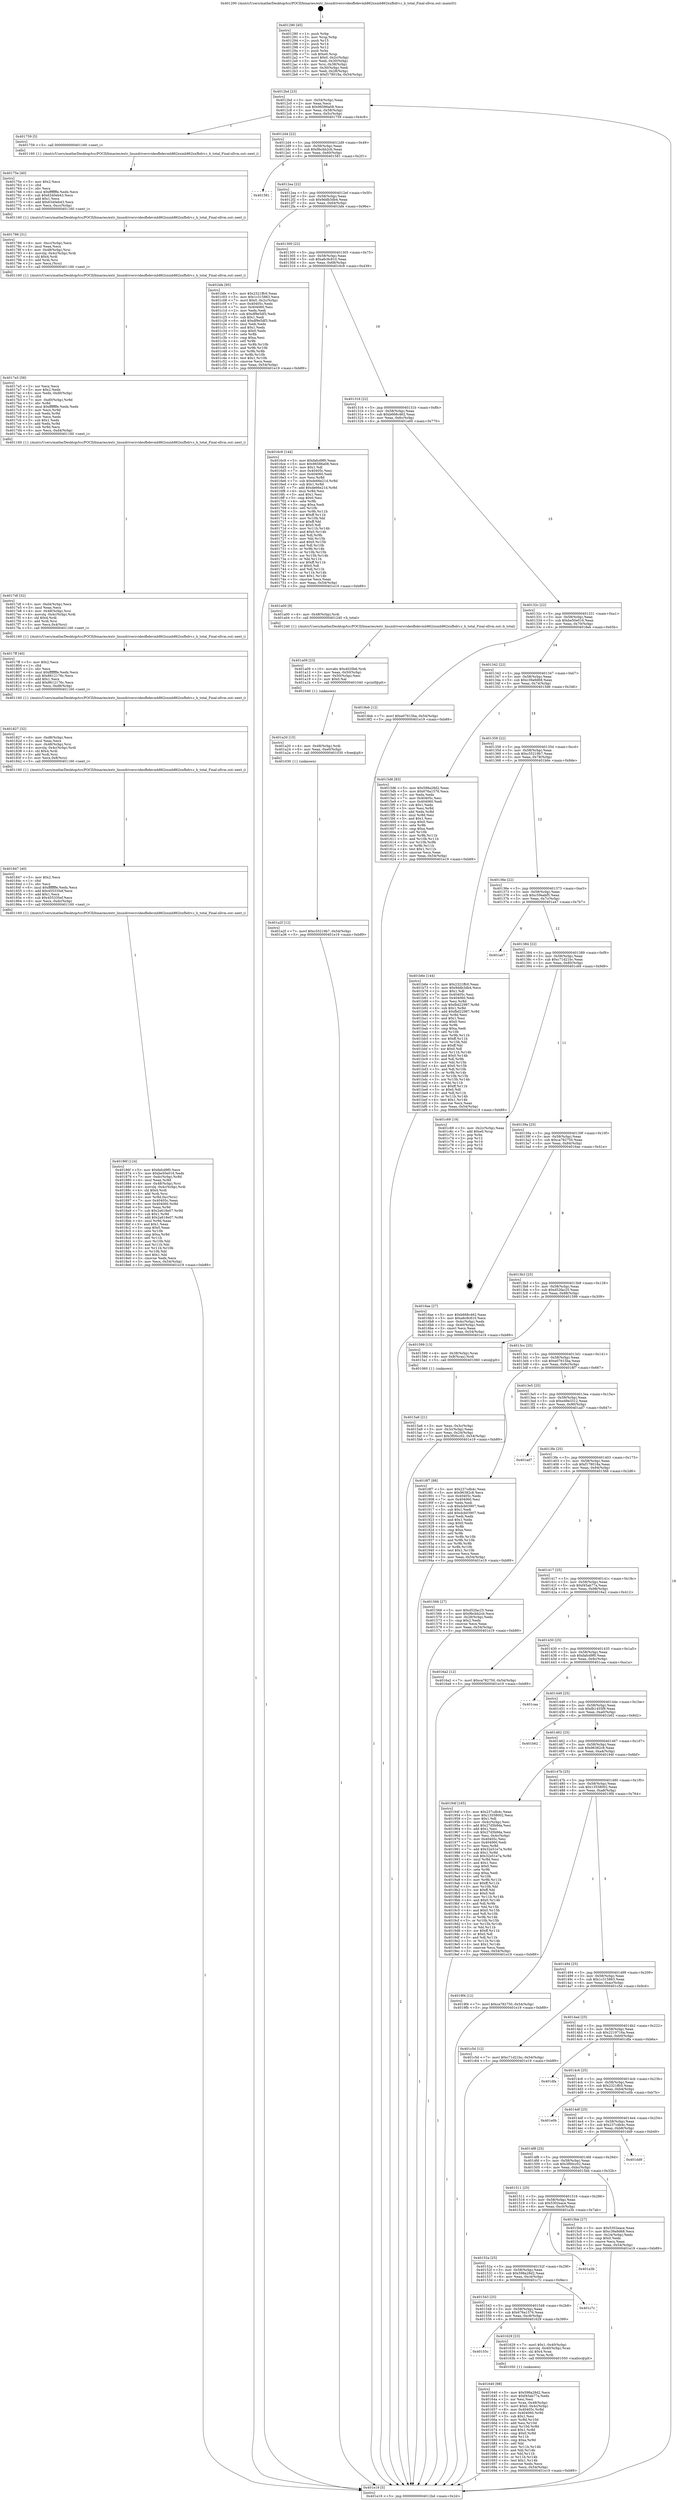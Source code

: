 digraph "0x401290" {
  label = "0x401290 (/mnt/c/Users/mathe/Desktop/tcc/POCII/binaries/extr_linuxdriversvideofbdevmb862xxmb862xxfbdrv.c_h_total_Final-ollvm.out::main(0))"
  labelloc = "t"
  node[shape=record]

  Entry [label="",width=0.3,height=0.3,shape=circle,fillcolor=black,style=filled]
  "0x4012bd" [label="{
     0x4012bd [23]\l
     | [instrs]\l
     &nbsp;&nbsp;0x4012bd \<+3\>: mov -0x54(%rbp),%eax\l
     &nbsp;&nbsp;0x4012c0 \<+2\>: mov %eax,%ecx\l
     &nbsp;&nbsp;0x4012c2 \<+6\>: sub $0x96586a08,%ecx\l
     &nbsp;&nbsp;0x4012c8 \<+3\>: mov %eax,-0x58(%rbp)\l
     &nbsp;&nbsp;0x4012cb \<+3\>: mov %ecx,-0x5c(%rbp)\l
     &nbsp;&nbsp;0x4012ce \<+6\>: je 0000000000401759 \<main+0x4c9\>\l
  }"]
  "0x401759" [label="{
     0x401759 [5]\l
     | [instrs]\l
     &nbsp;&nbsp;0x401759 \<+5\>: call 0000000000401160 \<next_i\>\l
     | [calls]\l
     &nbsp;&nbsp;0x401160 \{1\} (/mnt/c/Users/mathe/Desktop/tcc/POCII/binaries/extr_linuxdriversvideofbdevmb862xxmb862xxfbdrv.c_h_total_Final-ollvm.out::next_i)\l
  }"]
  "0x4012d4" [label="{
     0x4012d4 [22]\l
     | [instrs]\l
     &nbsp;&nbsp;0x4012d4 \<+5\>: jmp 00000000004012d9 \<main+0x49\>\l
     &nbsp;&nbsp;0x4012d9 \<+3\>: mov -0x58(%rbp),%eax\l
     &nbsp;&nbsp;0x4012dc \<+5\>: sub $0x9bcbb2cb,%eax\l
     &nbsp;&nbsp;0x4012e1 \<+3\>: mov %eax,-0x60(%rbp)\l
     &nbsp;&nbsp;0x4012e4 \<+6\>: je 0000000000401581 \<main+0x2f1\>\l
  }"]
  Exit [label="",width=0.3,height=0.3,shape=circle,fillcolor=black,style=filled,peripheries=2]
  "0x401581" [label="{
     0x401581\l
  }", style=dashed]
  "0x4012ea" [label="{
     0x4012ea [22]\l
     | [instrs]\l
     &nbsp;&nbsp;0x4012ea \<+5\>: jmp 00000000004012ef \<main+0x5f\>\l
     &nbsp;&nbsp;0x4012ef \<+3\>: mov -0x58(%rbp),%eax\l
     &nbsp;&nbsp;0x4012f2 \<+5\>: sub $0x9ddb3db4,%eax\l
     &nbsp;&nbsp;0x4012f7 \<+3\>: mov %eax,-0x64(%rbp)\l
     &nbsp;&nbsp;0x4012fa \<+6\>: je 0000000000401bfe \<main+0x96e\>\l
  }"]
  "0x401a2f" [label="{
     0x401a2f [12]\l
     | [instrs]\l
     &nbsp;&nbsp;0x401a2f \<+7\>: movl $0xc55219b7,-0x54(%rbp)\l
     &nbsp;&nbsp;0x401a36 \<+5\>: jmp 0000000000401e19 \<main+0xb89\>\l
  }"]
  "0x401bfe" [label="{
     0x401bfe [95]\l
     | [instrs]\l
     &nbsp;&nbsp;0x401bfe \<+5\>: mov $0x2321ffc0,%eax\l
     &nbsp;&nbsp;0x401c03 \<+5\>: mov $0x1c315863,%ecx\l
     &nbsp;&nbsp;0x401c08 \<+7\>: movl $0x0,-0x2c(%rbp)\l
     &nbsp;&nbsp;0x401c0f \<+7\>: mov 0x40405c,%edx\l
     &nbsp;&nbsp;0x401c16 \<+7\>: mov 0x404060,%esi\l
     &nbsp;&nbsp;0x401c1d \<+2\>: mov %edx,%edi\l
     &nbsp;&nbsp;0x401c1f \<+6\>: sub $0xdf9e5df3,%edi\l
     &nbsp;&nbsp;0x401c25 \<+3\>: sub $0x1,%edi\l
     &nbsp;&nbsp;0x401c28 \<+6\>: add $0xdf9e5df3,%edi\l
     &nbsp;&nbsp;0x401c2e \<+3\>: imul %edi,%edx\l
     &nbsp;&nbsp;0x401c31 \<+3\>: and $0x1,%edx\l
     &nbsp;&nbsp;0x401c34 \<+3\>: cmp $0x0,%edx\l
     &nbsp;&nbsp;0x401c37 \<+4\>: sete %r8b\l
     &nbsp;&nbsp;0x401c3b \<+3\>: cmp $0xa,%esi\l
     &nbsp;&nbsp;0x401c3e \<+4\>: setl %r9b\l
     &nbsp;&nbsp;0x401c42 \<+3\>: mov %r8b,%r10b\l
     &nbsp;&nbsp;0x401c45 \<+3\>: and %r9b,%r10b\l
     &nbsp;&nbsp;0x401c48 \<+3\>: xor %r9b,%r8b\l
     &nbsp;&nbsp;0x401c4b \<+3\>: or %r8b,%r10b\l
     &nbsp;&nbsp;0x401c4e \<+4\>: test $0x1,%r10b\l
     &nbsp;&nbsp;0x401c52 \<+3\>: cmovne %ecx,%eax\l
     &nbsp;&nbsp;0x401c55 \<+3\>: mov %eax,-0x54(%rbp)\l
     &nbsp;&nbsp;0x401c58 \<+5\>: jmp 0000000000401e19 \<main+0xb89\>\l
  }"]
  "0x401300" [label="{
     0x401300 [22]\l
     | [instrs]\l
     &nbsp;&nbsp;0x401300 \<+5\>: jmp 0000000000401305 \<main+0x75\>\l
     &nbsp;&nbsp;0x401305 \<+3\>: mov -0x58(%rbp),%eax\l
     &nbsp;&nbsp;0x401308 \<+5\>: sub $0xa6c9c810,%eax\l
     &nbsp;&nbsp;0x40130d \<+3\>: mov %eax,-0x68(%rbp)\l
     &nbsp;&nbsp;0x401310 \<+6\>: je 00000000004016c9 \<main+0x439\>\l
  }"]
  "0x401a20" [label="{
     0x401a20 [15]\l
     | [instrs]\l
     &nbsp;&nbsp;0x401a20 \<+4\>: mov -0x48(%rbp),%rdi\l
     &nbsp;&nbsp;0x401a24 \<+6\>: mov %eax,-0xe0(%rbp)\l
     &nbsp;&nbsp;0x401a2a \<+5\>: call 0000000000401030 \<free@plt\>\l
     | [calls]\l
     &nbsp;&nbsp;0x401030 \{1\} (unknown)\l
  }"]
  "0x4016c9" [label="{
     0x4016c9 [144]\l
     | [instrs]\l
     &nbsp;&nbsp;0x4016c9 \<+5\>: mov $0xfafcd9f0,%eax\l
     &nbsp;&nbsp;0x4016ce \<+5\>: mov $0x96586a08,%ecx\l
     &nbsp;&nbsp;0x4016d3 \<+2\>: mov $0x1,%dl\l
     &nbsp;&nbsp;0x4016d5 \<+7\>: mov 0x40405c,%esi\l
     &nbsp;&nbsp;0x4016dc \<+7\>: mov 0x404060,%edi\l
     &nbsp;&nbsp;0x4016e3 \<+3\>: mov %esi,%r8d\l
     &nbsp;&nbsp;0x4016e6 \<+7\>: sub $0xde66e21d,%r8d\l
     &nbsp;&nbsp;0x4016ed \<+4\>: sub $0x1,%r8d\l
     &nbsp;&nbsp;0x4016f1 \<+7\>: add $0xde66e21d,%r8d\l
     &nbsp;&nbsp;0x4016f8 \<+4\>: imul %r8d,%esi\l
     &nbsp;&nbsp;0x4016fc \<+3\>: and $0x1,%esi\l
     &nbsp;&nbsp;0x4016ff \<+3\>: cmp $0x0,%esi\l
     &nbsp;&nbsp;0x401702 \<+4\>: sete %r9b\l
     &nbsp;&nbsp;0x401706 \<+3\>: cmp $0xa,%edi\l
     &nbsp;&nbsp;0x401709 \<+4\>: setl %r10b\l
     &nbsp;&nbsp;0x40170d \<+3\>: mov %r9b,%r11b\l
     &nbsp;&nbsp;0x401710 \<+4\>: xor $0xff,%r11b\l
     &nbsp;&nbsp;0x401714 \<+3\>: mov %r10b,%bl\l
     &nbsp;&nbsp;0x401717 \<+3\>: xor $0xff,%bl\l
     &nbsp;&nbsp;0x40171a \<+3\>: xor $0x0,%dl\l
     &nbsp;&nbsp;0x40171d \<+3\>: mov %r11b,%r14b\l
     &nbsp;&nbsp;0x401720 \<+4\>: and $0x0,%r14b\l
     &nbsp;&nbsp;0x401724 \<+3\>: and %dl,%r9b\l
     &nbsp;&nbsp;0x401727 \<+3\>: mov %bl,%r15b\l
     &nbsp;&nbsp;0x40172a \<+4\>: and $0x0,%r15b\l
     &nbsp;&nbsp;0x40172e \<+3\>: and %dl,%r10b\l
     &nbsp;&nbsp;0x401731 \<+3\>: or %r9b,%r14b\l
     &nbsp;&nbsp;0x401734 \<+3\>: or %r10b,%r15b\l
     &nbsp;&nbsp;0x401737 \<+3\>: xor %r15b,%r14b\l
     &nbsp;&nbsp;0x40173a \<+3\>: or %bl,%r11b\l
     &nbsp;&nbsp;0x40173d \<+4\>: xor $0xff,%r11b\l
     &nbsp;&nbsp;0x401741 \<+3\>: or $0x0,%dl\l
     &nbsp;&nbsp;0x401744 \<+3\>: and %dl,%r11b\l
     &nbsp;&nbsp;0x401747 \<+3\>: or %r11b,%r14b\l
     &nbsp;&nbsp;0x40174a \<+4\>: test $0x1,%r14b\l
     &nbsp;&nbsp;0x40174e \<+3\>: cmovne %ecx,%eax\l
     &nbsp;&nbsp;0x401751 \<+3\>: mov %eax,-0x54(%rbp)\l
     &nbsp;&nbsp;0x401754 \<+5\>: jmp 0000000000401e19 \<main+0xb89\>\l
  }"]
  "0x401316" [label="{
     0x401316 [22]\l
     | [instrs]\l
     &nbsp;&nbsp;0x401316 \<+5\>: jmp 000000000040131b \<main+0x8b\>\l
     &nbsp;&nbsp;0x40131b \<+3\>: mov -0x58(%rbp),%eax\l
     &nbsp;&nbsp;0x40131e \<+5\>: sub $0xb668c462,%eax\l
     &nbsp;&nbsp;0x401323 \<+3\>: mov %eax,-0x6c(%rbp)\l
     &nbsp;&nbsp;0x401326 \<+6\>: je 0000000000401a00 \<main+0x770\>\l
  }"]
  "0x401a09" [label="{
     0x401a09 [23]\l
     | [instrs]\l
     &nbsp;&nbsp;0x401a09 \<+10\>: movabs $0x4020b6,%rdi\l
     &nbsp;&nbsp;0x401a13 \<+3\>: mov %eax,-0x50(%rbp)\l
     &nbsp;&nbsp;0x401a16 \<+3\>: mov -0x50(%rbp),%esi\l
     &nbsp;&nbsp;0x401a19 \<+2\>: mov $0x0,%al\l
     &nbsp;&nbsp;0x401a1b \<+5\>: call 0000000000401040 \<printf@plt\>\l
     | [calls]\l
     &nbsp;&nbsp;0x401040 \{1\} (unknown)\l
  }"]
  "0x401a00" [label="{
     0x401a00 [9]\l
     | [instrs]\l
     &nbsp;&nbsp;0x401a00 \<+4\>: mov -0x48(%rbp),%rdi\l
     &nbsp;&nbsp;0x401a04 \<+5\>: call 0000000000401240 \<h_total\>\l
     | [calls]\l
     &nbsp;&nbsp;0x401240 \{1\} (/mnt/c/Users/mathe/Desktop/tcc/POCII/binaries/extr_linuxdriversvideofbdevmb862xxmb862xxfbdrv.c_h_total_Final-ollvm.out::h_total)\l
  }"]
  "0x40132c" [label="{
     0x40132c [22]\l
     | [instrs]\l
     &nbsp;&nbsp;0x40132c \<+5\>: jmp 0000000000401331 \<main+0xa1\>\l
     &nbsp;&nbsp;0x401331 \<+3\>: mov -0x58(%rbp),%eax\l
     &nbsp;&nbsp;0x401334 \<+5\>: sub $0xbe50e016,%eax\l
     &nbsp;&nbsp;0x401339 \<+3\>: mov %eax,-0x70(%rbp)\l
     &nbsp;&nbsp;0x40133c \<+6\>: je 00000000004018eb \<main+0x65b\>\l
  }"]
  "0x40186f" [label="{
     0x40186f [124]\l
     | [instrs]\l
     &nbsp;&nbsp;0x40186f \<+5\>: mov $0xfafcd9f0,%ecx\l
     &nbsp;&nbsp;0x401874 \<+5\>: mov $0xbe50e016,%edx\l
     &nbsp;&nbsp;0x401879 \<+7\>: mov -0xdc(%rbp),%r8d\l
     &nbsp;&nbsp;0x401880 \<+4\>: imul %eax,%r8d\l
     &nbsp;&nbsp;0x401884 \<+4\>: mov -0x48(%rbp),%rsi\l
     &nbsp;&nbsp;0x401888 \<+4\>: movslq -0x4c(%rbp),%rdi\l
     &nbsp;&nbsp;0x40188c \<+4\>: shl $0x4,%rdi\l
     &nbsp;&nbsp;0x401890 \<+3\>: add %rdi,%rsi\l
     &nbsp;&nbsp;0x401893 \<+4\>: mov %r8d,0xc(%rsi)\l
     &nbsp;&nbsp;0x401897 \<+7\>: mov 0x40405c,%eax\l
     &nbsp;&nbsp;0x40189e \<+8\>: mov 0x404060,%r8d\l
     &nbsp;&nbsp;0x4018a6 \<+3\>: mov %eax,%r9d\l
     &nbsp;&nbsp;0x4018a9 \<+7\>: sub $0x2a618e07,%r9d\l
     &nbsp;&nbsp;0x4018b0 \<+4\>: sub $0x1,%r9d\l
     &nbsp;&nbsp;0x4018b4 \<+7\>: add $0x2a618e07,%r9d\l
     &nbsp;&nbsp;0x4018bb \<+4\>: imul %r9d,%eax\l
     &nbsp;&nbsp;0x4018bf \<+3\>: and $0x1,%eax\l
     &nbsp;&nbsp;0x4018c2 \<+3\>: cmp $0x0,%eax\l
     &nbsp;&nbsp;0x4018c5 \<+4\>: sete %r10b\l
     &nbsp;&nbsp;0x4018c9 \<+4\>: cmp $0xa,%r8d\l
     &nbsp;&nbsp;0x4018cd \<+4\>: setl %r11b\l
     &nbsp;&nbsp;0x4018d1 \<+3\>: mov %r10b,%bl\l
     &nbsp;&nbsp;0x4018d4 \<+3\>: and %r11b,%bl\l
     &nbsp;&nbsp;0x4018d7 \<+3\>: xor %r11b,%r10b\l
     &nbsp;&nbsp;0x4018da \<+3\>: or %r10b,%bl\l
     &nbsp;&nbsp;0x4018dd \<+3\>: test $0x1,%bl\l
     &nbsp;&nbsp;0x4018e0 \<+3\>: cmovne %edx,%ecx\l
     &nbsp;&nbsp;0x4018e3 \<+3\>: mov %ecx,-0x54(%rbp)\l
     &nbsp;&nbsp;0x4018e6 \<+5\>: jmp 0000000000401e19 \<main+0xb89\>\l
  }"]
  "0x4018eb" [label="{
     0x4018eb [12]\l
     | [instrs]\l
     &nbsp;&nbsp;0x4018eb \<+7\>: movl $0xe07615ba,-0x54(%rbp)\l
     &nbsp;&nbsp;0x4018f2 \<+5\>: jmp 0000000000401e19 \<main+0xb89\>\l
  }"]
  "0x401342" [label="{
     0x401342 [22]\l
     | [instrs]\l
     &nbsp;&nbsp;0x401342 \<+5\>: jmp 0000000000401347 \<main+0xb7\>\l
     &nbsp;&nbsp;0x401347 \<+3\>: mov -0x58(%rbp),%eax\l
     &nbsp;&nbsp;0x40134a \<+5\>: sub $0xc39a9d68,%eax\l
     &nbsp;&nbsp;0x40134f \<+3\>: mov %eax,-0x74(%rbp)\l
     &nbsp;&nbsp;0x401352 \<+6\>: je 00000000004015d6 \<main+0x346\>\l
  }"]
  "0x401847" [label="{
     0x401847 [40]\l
     | [instrs]\l
     &nbsp;&nbsp;0x401847 \<+5\>: mov $0x2,%ecx\l
     &nbsp;&nbsp;0x40184c \<+1\>: cltd\l
     &nbsp;&nbsp;0x40184d \<+2\>: idiv %ecx\l
     &nbsp;&nbsp;0x40184f \<+6\>: imul $0xfffffffe,%edx,%ecx\l
     &nbsp;&nbsp;0x401855 \<+6\>: add $0x455335ef,%ecx\l
     &nbsp;&nbsp;0x40185b \<+3\>: add $0x1,%ecx\l
     &nbsp;&nbsp;0x40185e \<+6\>: sub $0x455335ef,%ecx\l
     &nbsp;&nbsp;0x401864 \<+6\>: mov %ecx,-0xdc(%rbp)\l
     &nbsp;&nbsp;0x40186a \<+5\>: call 0000000000401160 \<next_i\>\l
     | [calls]\l
     &nbsp;&nbsp;0x401160 \{1\} (/mnt/c/Users/mathe/Desktop/tcc/POCII/binaries/extr_linuxdriversvideofbdevmb862xxmb862xxfbdrv.c_h_total_Final-ollvm.out::next_i)\l
  }"]
  "0x4015d6" [label="{
     0x4015d6 [83]\l
     | [instrs]\l
     &nbsp;&nbsp;0x4015d6 \<+5\>: mov $0x598a28d2,%eax\l
     &nbsp;&nbsp;0x4015db \<+5\>: mov $0x676a1576,%ecx\l
     &nbsp;&nbsp;0x4015e0 \<+2\>: xor %edx,%edx\l
     &nbsp;&nbsp;0x4015e2 \<+7\>: mov 0x40405c,%esi\l
     &nbsp;&nbsp;0x4015e9 \<+7\>: mov 0x404060,%edi\l
     &nbsp;&nbsp;0x4015f0 \<+3\>: sub $0x1,%edx\l
     &nbsp;&nbsp;0x4015f3 \<+3\>: mov %esi,%r8d\l
     &nbsp;&nbsp;0x4015f6 \<+3\>: add %edx,%r8d\l
     &nbsp;&nbsp;0x4015f9 \<+4\>: imul %r8d,%esi\l
     &nbsp;&nbsp;0x4015fd \<+3\>: and $0x1,%esi\l
     &nbsp;&nbsp;0x401600 \<+3\>: cmp $0x0,%esi\l
     &nbsp;&nbsp;0x401603 \<+4\>: sete %r9b\l
     &nbsp;&nbsp;0x401607 \<+3\>: cmp $0xa,%edi\l
     &nbsp;&nbsp;0x40160a \<+4\>: setl %r10b\l
     &nbsp;&nbsp;0x40160e \<+3\>: mov %r9b,%r11b\l
     &nbsp;&nbsp;0x401611 \<+3\>: and %r10b,%r11b\l
     &nbsp;&nbsp;0x401614 \<+3\>: xor %r10b,%r9b\l
     &nbsp;&nbsp;0x401617 \<+3\>: or %r9b,%r11b\l
     &nbsp;&nbsp;0x40161a \<+4\>: test $0x1,%r11b\l
     &nbsp;&nbsp;0x40161e \<+3\>: cmovne %ecx,%eax\l
     &nbsp;&nbsp;0x401621 \<+3\>: mov %eax,-0x54(%rbp)\l
     &nbsp;&nbsp;0x401624 \<+5\>: jmp 0000000000401e19 \<main+0xb89\>\l
  }"]
  "0x401358" [label="{
     0x401358 [22]\l
     | [instrs]\l
     &nbsp;&nbsp;0x401358 \<+5\>: jmp 000000000040135d \<main+0xcd\>\l
     &nbsp;&nbsp;0x40135d \<+3\>: mov -0x58(%rbp),%eax\l
     &nbsp;&nbsp;0x401360 \<+5\>: sub $0xc55219b7,%eax\l
     &nbsp;&nbsp;0x401365 \<+3\>: mov %eax,-0x78(%rbp)\l
     &nbsp;&nbsp;0x401368 \<+6\>: je 0000000000401b6e \<main+0x8de\>\l
  }"]
  "0x401827" [label="{
     0x401827 [32]\l
     | [instrs]\l
     &nbsp;&nbsp;0x401827 \<+6\>: mov -0xd8(%rbp),%ecx\l
     &nbsp;&nbsp;0x40182d \<+3\>: imul %eax,%ecx\l
     &nbsp;&nbsp;0x401830 \<+4\>: mov -0x48(%rbp),%rsi\l
     &nbsp;&nbsp;0x401834 \<+4\>: movslq -0x4c(%rbp),%rdi\l
     &nbsp;&nbsp;0x401838 \<+4\>: shl $0x4,%rdi\l
     &nbsp;&nbsp;0x40183c \<+3\>: add %rdi,%rsi\l
     &nbsp;&nbsp;0x40183f \<+3\>: mov %ecx,0x8(%rsi)\l
     &nbsp;&nbsp;0x401842 \<+5\>: call 0000000000401160 \<next_i\>\l
     | [calls]\l
     &nbsp;&nbsp;0x401160 \{1\} (/mnt/c/Users/mathe/Desktop/tcc/POCII/binaries/extr_linuxdriversvideofbdevmb862xxmb862xxfbdrv.c_h_total_Final-ollvm.out::next_i)\l
  }"]
  "0x401b6e" [label="{
     0x401b6e [144]\l
     | [instrs]\l
     &nbsp;&nbsp;0x401b6e \<+5\>: mov $0x2321ffc0,%eax\l
     &nbsp;&nbsp;0x401b73 \<+5\>: mov $0x9ddb3db4,%ecx\l
     &nbsp;&nbsp;0x401b78 \<+2\>: mov $0x1,%dl\l
     &nbsp;&nbsp;0x401b7a \<+7\>: mov 0x40405c,%esi\l
     &nbsp;&nbsp;0x401b81 \<+7\>: mov 0x404060,%edi\l
     &nbsp;&nbsp;0x401b88 \<+3\>: mov %esi,%r8d\l
     &nbsp;&nbsp;0x401b8b \<+7\>: sub $0xfbd22987,%r8d\l
     &nbsp;&nbsp;0x401b92 \<+4\>: sub $0x1,%r8d\l
     &nbsp;&nbsp;0x401b96 \<+7\>: add $0xfbd22987,%r8d\l
     &nbsp;&nbsp;0x401b9d \<+4\>: imul %r8d,%esi\l
     &nbsp;&nbsp;0x401ba1 \<+3\>: and $0x1,%esi\l
     &nbsp;&nbsp;0x401ba4 \<+3\>: cmp $0x0,%esi\l
     &nbsp;&nbsp;0x401ba7 \<+4\>: sete %r9b\l
     &nbsp;&nbsp;0x401bab \<+3\>: cmp $0xa,%edi\l
     &nbsp;&nbsp;0x401bae \<+4\>: setl %r10b\l
     &nbsp;&nbsp;0x401bb2 \<+3\>: mov %r9b,%r11b\l
     &nbsp;&nbsp;0x401bb5 \<+4\>: xor $0xff,%r11b\l
     &nbsp;&nbsp;0x401bb9 \<+3\>: mov %r10b,%bl\l
     &nbsp;&nbsp;0x401bbc \<+3\>: xor $0xff,%bl\l
     &nbsp;&nbsp;0x401bbf \<+3\>: xor $0x0,%dl\l
     &nbsp;&nbsp;0x401bc2 \<+3\>: mov %r11b,%r14b\l
     &nbsp;&nbsp;0x401bc5 \<+4\>: and $0x0,%r14b\l
     &nbsp;&nbsp;0x401bc9 \<+3\>: and %dl,%r9b\l
     &nbsp;&nbsp;0x401bcc \<+3\>: mov %bl,%r15b\l
     &nbsp;&nbsp;0x401bcf \<+4\>: and $0x0,%r15b\l
     &nbsp;&nbsp;0x401bd3 \<+3\>: and %dl,%r10b\l
     &nbsp;&nbsp;0x401bd6 \<+3\>: or %r9b,%r14b\l
     &nbsp;&nbsp;0x401bd9 \<+3\>: or %r10b,%r15b\l
     &nbsp;&nbsp;0x401bdc \<+3\>: xor %r15b,%r14b\l
     &nbsp;&nbsp;0x401bdf \<+3\>: or %bl,%r11b\l
     &nbsp;&nbsp;0x401be2 \<+4\>: xor $0xff,%r11b\l
     &nbsp;&nbsp;0x401be6 \<+3\>: or $0x0,%dl\l
     &nbsp;&nbsp;0x401be9 \<+3\>: and %dl,%r11b\l
     &nbsp;&nbsp;0x401bec \<+3\>: or %r11b,%r14b\l
     &nbsp;&nbsp;0x401bef \<+4\>: test $0x1,%r14b\l
     &nbsp;&nbsp;0x401bf3 \<+3\>: cmovne %ecx,%eax\l
     &nbsp;&nbsp;0x401bf6 \<+3\>: mov %eax,-0x54(%rbp)\l
     &nbsp;&nbsp;0x401bf9 \<+5\>: jmp 0000000000401e19 \<main+0xb89\>\l
  }"]
  "0x40136e" [label="{
     0x40136e [22]\l
     | [instrs]\l
     &nbsp;&nbsp;0x40136e \<+5\>: jmp 0000000000401373 \<main+0xe3\>\l
     &nbsp;&nbsp;0x401373 \<+3\>: mov -0x58(%rbp),%eax\l
     &nbsp;&nbsp;0x401376 \<+5\>: sub $0xc59eabf5,%eax\l
     &nbsp;&nbsp;0x40137b \<+3\>: mov %eax,-0x7c(%rbp)\l
     &nbsp;&nbsp;0x40137e \<+6\>: je 0000000000401a47 \<main+0x7b7\>\l
  }"]
  "0x4017ff" [label="{
     0x4017ff [40]\l
     | [instrs]\l
     &nbsp;&nbsp;0x4017ff \<+5\>: mov $0x2,%ecx\l
     &nbsp;&nbsp;0x401804 \<+1\>: cltd\l
     &nbsp;&nbsp;0x401805 \<+2\>: idiv %ecx\l
     &nbsp;&nbsp;0x401807 \<+6\>: imul $0xfffffffe,%edx,%ecx\l
     &nbsp;&nbsp;0x40180d \<+6\>: sub $0x8612176c,%ecx\l
     &nbsp;&nbsp;0x401813 \<+3\>: add $0x1,%ecx\l
     &nbsp;&nbsp;0x401816 \<+6\>: add $0x8612176c,%ecx\l
     &nbsp;&nbsp;0x40181c \<+6\>: mov %ecx,-0xd8(%rbp)\l
     &nbsp;&nbsp;0x401822 \<+5\>: call 0000000000401160 \<next_i\>\l
     | [calls]\l
     &nbsp;&nbsp;0x401160 \{1\} (/mnt/c/Users/mathe/Desktop/tcc/POCII/binaries/extr_linuxdriversvideofbdevmb862xxmb862xxfbdrv.c_h_total_Final-ollvm.out::next_i)\l
  }"]
  "0x401a47" [label="{
     0x401a47\l
  }", style=dashed]
  "0x401384" [label="{
     0x401384 [22]\l
     | [instrs]\l
     &nbsp;&nbsp;0x401384 \<+5\>: jmp 0000000000401389 \<main+0xf9\>\l
     &nbsp;&nbsp;0x401389 \<+3\>: mov -0x58(%rbp),%eax\l
     &nbsp;&nbsp;0x40138c \<+5\>: sub $0xc71d21bc,%eax\l
     &nbsp;&nbsp;0x401391 \<+3\>: mov %eax,-0x80(%rbp)\l
     &nbsp;&nbsp;0x401394 \<+6\>: je 0000000000401c69 \<main+0x9d9\>\l
  }"]
  "0x4017df" [label="{
     0x4017df [32]\l
     | [instrs]\l
     &nbsp;&nbsp;0x4017df \<+6\>: mov -0xd4(%rbp),%ecx\l
     &nbsp;&nbsp;0x4017e5 \<+3\>: imul %eax,%ecx\l
     &nbsp;&nbsp;0x4017e8 \<+4\>: mov -0x48(%rbp),%rsi\l
     &nbsp;&nbsp;0x4017ec \<+4\>: movslq -0x4c(%rbp),%rdi\l
     &nbsp;&nbsp;0x4017f0 \<+4\>: shl $0x4,%rdi\l
     &nbsp;&nbsp;0x4017f4 \<+3\>: add %rdi,%rsi\l
     &nbsp;&nbsp;0x4017f7 \<+3\>: mov %ecx,0x4(%rsi)\l
     &nbsp;&nbsp;0x4017fa \<+5\>: call 0000000000401160 \<next_i\>\l
     | [calls]\l
     &nbsp;&nbsp;0x401160 \{1\} (/mnt/c/Users/mathe/Desktop/tcc/POCII/binaries/extr_linuxdriversvideofbdevmb862xxmb862xxfbdrv.c_h_total_Final-ollvm.out::next_i)\l
  }"]
  "0x401c69" [label="{
     0x401c69 [19]\l
     | [instrs]\l
     &nbsp;&nbsp;0x401c69 \<+3\>: mov -0x2c(%rbp),%eax\l
     &nbsp;&nbsp;0x401c6c \<+7\>: add $0xe0,%rsp\l
     &nbsp;&nbsp;0x401c73 \<+1\>: pop %rbx\l
     &nbsp;&nbsp;0x401c74 \<+2\>: pop %r12\l
     &nbsp;&nbsp;0x401c76 \<+2\>: pop %r14\l
     &nbsp;&nbsp;0x401c78 \<+2\>: pop %r15\l
     &nbsp;&nbsp;0x401c7a \<+1\>: pop %rbp\l
     &nbsp;&nbsp;0x401c7b \<+1\>: ret\l
  }"]
  "0x40139a" [label="{
     0x40139a [25]\l
     | [instrs]\l
     &nbsp;&nbsp;0x40139a \<+5\>: jmp 000000000040139f \<main+0x10f\>\l
     &nbsp;&nbsp;0x40139f \<+3\>: mov -0x58(%rbp),%eax\l
     &nbsp;&nbsp;0x4013a2 \<+5\>: sub $0xca782750,%eax\l
     &nbsp;&nbsp;0x4013a7 \<+6\>: mov %eax,-0x84(%rbp)\l
     &nbsp;&nbsp;0x4013ad \<+6\>: je 00000000004016ae \<main+0x41e\>\l
  }"]
  "0x4017a5" [label="{
     0x4017a5 [58]\l
     | [instrs]\l
     &nbsp;&nbsp;0x4017a5 \<+2\>: xor %ecx,%ecx\l
     &nbsp;&nbsp;0x4017a7 \<+5\>: mov $0x2,%edx\l
     &nbsp;&nbsp;0x4017ac \<+6\>: mov %edx,-0xd0(%rbp)\l
     &nbsp;&nbsp;0x4017b2 \<+1\>: cltd\l
     &nbsp;&nbsp;0x4017b3 \<+7\>: mov -0xd0(%rbp),%r8d\l
     &nbsp;&nbsp;0x4017ba \<+3\>: idiv %r8d\l
     &nbsp;&nbsp;0x4017bd \<+6\>: imul $0xfffffffe,%edx,%edx\l
     &nbsp;&nbsp;0x4017c3 \<+3\>: mov %ecx,%r9d\l
     &nbsp;&nbsp;0x4017c6 \<+3\>: sub %edx,%r9d\l
     &nbsp;&nbsp;0x4017c9 \<+2\>: mov %ecx,%edx\l
     &nbsp;&nbsp;0x4017cb \<+3\>: sub $0x1,%edx\l
     &nbsp;&nbsp;0x4017ce \<+3\>: add %edx,%r9d\l
     &nbsp;&nbsp;0x4017d1 \<+3\>: sub %r9d,%ecx\l
     &nbsp;&nbsp;0x4017d4 \<+6\>: mov %ecx,-0xd4(%rbp)\l
     &nbsp;&nbsp;0x4017da \<+5\>: call 0000000000401160 \<next_i\>\l
     | [calls]\l
     &nbsp;&nbsp;0x401160 \{1\} (/mnt/c/Users/mathe/Desktop/tcc/POCII/binaries/extr_linuxdriversvideofbdevmb862xxmb862xxfbdrv.c_h_total_Final-ollvm.out::next_i)\l
  }"]
  "0x4016ae" [label="{
     0x4016ae [27]\l
     | [instrs]\l
     &nbsp;&nbsp;0x4016ae \<+5\>: mov $0xb668c462,%eax\l
     &nbsp;&nbsp;0x4016b3 \<+5\>: mov $0xa6c9c810,%ecx\l
     &nbsp;&nbsp;0x4016b8 \<+3\>: mov -0x4c(%rbp),%edx\l
     &nbsp;&nbsp;0x4016bb \<+3\>: cmp -0x40(%rbp),%edx\l
     &nbsp;&nbsp;0x4016be \<+3\>: cmovl %ecx,%eax\l
     &nbsp;&nbsp;0x4016c1 \<+3\>: mov %eax,-0x54(%rbp)\l
     &nbsp;&nbsp;0x4016c4 \<+5\>: jmp 0000000000401e19 \<main+0xb89\>\l
  }"]
  "0x4013b3" [label="{
     0x4013b3 [25]\l
     | [instrs]\l
     &nbsp;&nbsp;0x4013b3 \<+5\>: jmp 00000000004013b8 \<main+0x128\>\l
     &nbsp;&nbsp;0x4013b8 \<+3\>: mov -0x58(%rbp),%eax\l
     &nbsp;&nbsp;0x4013bb \<+5\>: sub $0xd52fac25,%eax\l
     &nbsp;&nbsp;0x4013c0 \<+6\>: mov %eax,-0x88(%rbp)\l
     &nbsp;&nbsp;0x4013c6 \<+6\>: je 0000000000401599 \<main+0x309\>\l
  }"]
  "0x401786" [label="{
     0x401786 [31]\l
     | [instrs]\l
     &nbsp;&nbsp;0x401786 \<+6\>: mov -0xcc(%rbp),%ecx\l
     &nbsp;&nbsp;0x40178c \<+3\>: imul %eax,%ecx\l
     &nbsp;&nbsp;0x40178f \<+4\>: mov -0x48(%rbp),%rsi\l
     &nbsp;&nbsp;0x401793 \<+4\>: movslq -0x4c(%rbp),%rdi\l
     &nbsp;&nbsp;0x401797 \<+4\>: shl $0x4,%rdi\l
     &nbsp;&nbsp;0x40179b \<+3\>: add %rdi,%rsi\l
     &nbsp;&nbsp;0x40179e \<+2\>: mov %ecx,(%rsi)\l
     &nbsp;&nbsp;0x4017a0 \<+5\>: call 0000000000401160 \<next_i\>\l
     | [calls]\l
     &nbsp;&nbsp;0x401160 \{1\} (/mnt/c/Users/mathe/Desktop/tcc/POCII/binaries/extr_linuxdriversvideofbdevmb862xxmb862xxfbdrv.c_h_total_Final-ollvm.out::next_i)\l
  }"]
  "0x401599" [label="{
     0x401599 [13]\l
     | [instrs]\l
     &nbsp;&nbsp;0x401599 \<+4\>: mov -0x38(%rbp),%rax\l
     &nbsp;&nbsp;0x40159d \<+4\>: mov 0x8(%rax),%rdi\l
     &nbsp;&nbsp;0x4015a1 \<+5\>: call 0000000000401060 \<atoi@plt\>\l
     | [calls]\l
     &nbsp;&nbsp;0x401060 \{1\} (unknown)\l
  }"]
  "0x4013cc" [label="{
     0x4013cc [25]\l
     | [instrs]\l
     &nbsp;&nbsp;0x4013cc \<+5\>: jmp 00000000004013d1 \<main+0x141\>\l
     &nbsp;&nbsp;0x4013d1 \<+3\>: mov -0x58(%rbp),%eax\l
     &nbsp;&nbsp;0x4013d4 \<+5\>: sub $0xe07615ba,%eax\l
     &nbsp;&nbsp;0x4013d9 \<+6\>: mov %eax,-0x8c(%rbp)\l
     &nbsp;&nbsp;0x4013df \<+6\>: je 00000000004018f7 \<main+0x667\>\l
  }"]
  "0x40175e" [label="{
     0x40175e [40]\l
     | [instrs]\l
     &nbsp;&nbsp;0x40175e \<+5\>: mov $0x2,%ecx\l
     &nbsp;&nbsp;0x401763 \<+1\>: cltd\l
     &nbsp;&nbsp;0x401764 \<+2\>: idiv %ecx\l
     &nbsp;&nbsp;0x401766 \<+6\>: imul $0xfffffffe,%edx,%ecx\l
     &nbsp;&nbsp;0x40176c \<+6\>: sub $0x6340eb43,%ecx\l
     &nbsp;&nbsp;0x401772 \<+3\>: add $0x1,%ecx\l
     &nbsp;&nbsp;0x401775 \<+6\>: add $0x6340eb43,%ecx\l
     &nbsp;&nbsp;0x40177b \<+6\>: mov %ecx,-0xcc(%rbp)\l
     &nbsp;&nbsp;0x401781 \<+5\>: call 0000000000401160 \<next_i\>\l
     | [calls]\l
     &nbsp;&nbsp;0x401160 \{1\} (/mnt/c/Users/mathe/Desktop/tcc/POCII/binaries/extr_linuxdriversvideofbdevmb862xxmb862xxfbdrv.c_h_total_Final-ollvm.out::next_i)\l
  }"]
  "0x4018f7" [label="{
     0x4018f7 [88]\l
     | [instrs]\l
     &nbsp;&nbsp;0x4018f7 \<+5\>: mov $0x237cdb4c,%eax\l
     &nbsp;&nbsp;0x4018fc \<+5\>: mov $0x96382c8,%ecx\l
     &nbsp;&nbsp;0x401901 \<+7\>: mov 0x40405c,%edx\l
     &nbsp;&nbsp;0x401908 \<+7\>: mov 0x404060,%esi\l
     &nbsp;&nbsp;0x40190f \<+2\>: mov %edx,%edi\l
     &nbsp;&nbsp;0x401911 \<+6\>: sub $0xdcb03907,%edi\l
     &nbsp;&nbsp;0x401917 \<+3\>: sub $0x1,%edi\l
     &nbsp;&nbsp;0x40191a \<+6\>: add $0xdcb03907,%edi\l
     &nbsp;&nbsp;0x401920 \<+3\>: imul %edi,%edx\l
     &nbsp;&nbsp;0x401923 \<+3\>: and $0x1,%edx\l
     &nbsp;&nbsp;0x401926 \<+3\>: cmp $0x0,%edx\l
     &nbsp;&nbsp;0x401929 \<+4\>: sete %r8b\l
     &nbsp;&nbsp;0x40192d \<+3\>: cmp $0xa,%esi\l
     &nbsp;&nbsp;0x401930 \<+4\>: setl %r9b\l
     &nbsp;&nbsp;0x401934 \<+3\>: mov %r8b,%r10b\l
     &nbsp;&nbsp;0x401937 \<+3\>: and %r9b,%r10b\l
     &nbsp;&nbsp;0x40193a \<+3\>: xor %r9b,%r8b\l
     &nbsp;&nbsp;0x40193d \<+3\>: or %r8b,%r10b\l
     &nbsp;&nbsp;0x401940 \<+4\>: test $0x1,%r10b\l
     &nbsp;&nbsp;0x401944 \<+3\>: cmovne %ecx,%eax\l
     &nbsp;&nbsp;0x401947 \<+3\>: mov %eax,-0x54(%rbp)\l
     &nbsp;&nbsp;0x40194a \<+5\>: jmp 0000000000401e19 \<main+0xb89\>\l
  }"]
  "0x4013e5" [label="{
     0x4013e5 [25]\l
     | [instrs]\l
     &nbsp;&nbsp;0x4013e5 \<+5\>: jmp 00000000004013ea \<main+0x15a\>\l
     &nbsp;&nbsp;0x4013ea \<+3\>: mov -0x58(%rbp),%eax\l
     &nbsp;&nbsp;0x4013ed \<+5\>: sub $0xe49e3312,%eax\l
     &nbsp;&nbsp;0x4013f2 \<+6\>: mov %eax,-0x90(%rbp)\l
     &nbsp;&nbsp;0x4013f8 \<+6\>: je 0000000000401ad7 \<main+0x847\>\l
  }"]
  "0x401640" [label="{
     0x401640 [98]\l
     | [instrs]\l
     &nbsp;&nbsp;0x401640 \<+5\>: mov $0x598a28d2,%ecx\l
     &nbsp;&nbsp;0x401645 \<+5\>: mov $0xf45ab77a,%edx\l
     &nbsp;&nbsp;0x40164a \<+2\>: xor %esi,%esi\l
     &nbsp;&nbsp;0x40164c \<+4\>: mov %rax,-0x48(%rbp)\l
     &nbsp;&nbsp;0x401650 \<+7\>: movl $0x0,-0x4c(%rbp)\l
     &nbsp;&nbsp;0x401657 \<+8\>: mov 0x40405c,%r8d\l
     &nbsp;&nbsp;0x40165f \<+8\>: mov 0x404060,%r9d\l
     &nbsp;&nbsp;0x401667 \<+3\>: sub $0x1,%esi\l
     &nbsp;&nbsp;0x40166a \<+3\>: mov %r8d,%r10d\l
     &nbsp;&nbsp;0x40166d \<+3\>: add %esi,%r10d\l
     &nbsp;&nbsp;0x401670 \<+4\>: imul %r10d,%r8d\l
     &nbsp;&nbsp;0x401674 \<+4\>: and $0x1,%r8d\l
     &nbsp;&nbsp;0x401678 \<+4\>: cmp $0x0,%r8d\l
     &nbsp;&nbsp;0x40167c \<+4\>: sete %r11b\l
     &nbsp;&nbsp;0x401680 \<+4\>: cmp $0xa,%r9d\l
     &nbsp;&nbsp;0x401684 \<+3\>: setl %bl\l
     &nbsp;&nbsp;0x401687 \<+3\>: mov %r11b,%r14b\l
     &nbsp;&nbsp;0x40168a \<+3\>: and %bl,%r14b\l
     &nbsp;&nbsp;0x40168d \<+3\>: xor %bl,%r11b\l
     &nbsp;&nbsp;0x401690 \<+3\>: or %r11b,%r14b\l
     &nbsp;&nbsp;0x401693 \<+4\>: test $0x1,%r14b\l
     &nbsp;&nbsp;0x401697 \<+3\>: cmovne %edx,%ecx\l
     &nbsp;&nbsp;0x40169a \<+3\>: mov %ecx,-0x54(%rbp)\l
     &nbsp;&nbsp;0x40169d \<+5\>: jmp 0000000000401e19 \<main+0xb89\>\l
  }"]
  "0x401ad7" [label="{
     0x401ad7\l
  }", style=dashed]
  "0x4013fe" [label="{
     0x4013fe [25]\l
     | [instrs]\l
     &nbsp;&nbsp;0x4013fe \<+5\>: jmp 0000000000401403 \<main+0x173\>\l
     &nbsp;&nbsp;0x401403 \<+3\>: mov -0x58(%rbp),%eax\l
     &nbsp;&nbsp;0x401406 \<+5\>: sub $0xf178018a,%eax\l
     &nbsp;&nbsp;0x40140b \<+6\>: mov %eax,-0x94(%rbp)\l
     &nbsp;&nbsp;0x401411 \<+6\>: je 0000000000401566 \<main+0x2d6\>\l
  }"]
  "0x40155c" [label="{
     0x40155c\l
  }", style=dashed]
  "0x401566" [label="{
     0x401566 [27]\l
     | [instrs]\l
     &nbsp;&nbsp;0x401566 \<+5\>: mov $0xd52fac25,%eax\l
     &nbsp;&nbsp;0x40156b \<+5\>: mov $0x9bcbb2cb,%ecx\l
     &nbsp;&nbsp;0x401570 \<+3\>: mov -0x28(%rbp),%edx\l
     &nbsp;&nbsp;0x401573 \<+3\>: cmp $0x2,%edx\l
     &nbsp;&nbsp;0x401576 \<+3\>: cmovne %ecx,%eax\l
     &nbsp;&nbsp;0x401579 \<+3\>: mov %eax,-0x54(%rbp)\l
     &nbsp;&nbsp;0x40157c \<+5\>: jmp 0000000000401e19 \<main+0xb89\>\l
  }"]
  "0x401417" [label="{
     0x401417 [25]\l
     | [instrs]\l
     &nbsp;&nbsp;0x401417 \<+5\>: jmp 000000000040141c \<main+0x18c\>\l
     &nbsp;&nbsp;0x40141c \<+3\>: mov -0x58(%rbp),%eax\l
     &nbsp;&nbsp;0x40141f \<+5\>: sub $0xf45ab77a,%eax\l
     &nbsp;&nbsp;0x401424 \<+6\>: mov %eax,-0x98(%rbp)\l
     &nbsp;&nbsp;0x40142a \<+6\>: je 00000000004016a2 \<main+0x412\>\l
  }"]
  "0x401e19" [label="{
     0x401e19 [5]\l
     | [instrs]\l
     &nbsp;&nbsp;0x401e19 \<+5\>: jmp 00000000004012bd \<main+0x2d\>\l
  }"]
  "0x401290" [label="{
     0x401290 [45]\l
     | [instrs]\l
     &nbsp;&nbsp;0x401290 \<+1\>: push %rbp\l
     &nbsp;&nbsp;0x401291 \<+3\>: mov %rsp,%rbp\l
     &nbsp;&nbsp;0x401294 \<+2\>: push %r15\l
     &nbsp;&nbsp;0x401296 \<+2\>: push %r14\l
     &nbsp;&nbsp;0x401298 \<+2\>: push %r12\l
     &nbsp;&nbsp;0x40129a \<+1\>: push %rbx\l
     &nbsp;&nbsp;0x40129b \<+7\>: sub $0xe0,%rsp\l
     &nbsp;&nbsp;0x4012a2 \<+7\>: movl $0x0,-0x2c(%rbp)\l
     &nbsp;&nbsp;0x4012a9 \<+3\>: mov %edi,-0x30(%rbp)\l
     &nbsp;&nbsp;0x4012ac \<+4\>: mov %rsi,-0x38(%rbp)\l
     &nbsp;&nbsp;0x4012b0 \<+3\>: mov -0x30(%rbp),%edi\l
     &nbsp;&nbsp;0x4012b3 \<+3\>: mov %edi,-0x28(%rbp)\l
     &nbsp;&nbsp;0x4012b6 \<+7\>: movl $0xf178018a,-0x54(%rbp)\l
  }"]
  "0x4015a6" [label="{
     0x4015a6 [21]\l
     | [instrs]\l
     &nbsp;&nbsp;0x4015a6 \<+3\>: mov %eax,-0x3c(%rbp)\l
     &nbsp;&nbsp;0x4015a9 \<+3\>: mov -0x3c(%rbp),%eax\l
     &nbsp;&nbsp;0x4015ac \<+3\>: mov %eax,-0x24(%rbp)\l
     &nbsp;&nbsp;0x4015af \<+7\>: movl $0x3f00cc02,-0x54(%rbp)\l
     &nbsp;&nbsp;0x4015b6 \<+5\>: jmp 0000000000401e19 \<main+0xb89\>\l
  }"]
  "0x401629" [label="{
     0x401629 [23]\l
     | [instrs]\l
     &nbsp;&nbsp;0x401629 \<+7\>: movl $0x1,-0x40(%rbp)\l
     &nbsp;&nbsp;0x401630 \<+4\>: movslq -0x40(%rbp),%rax\l
     &nbsp;&nbsp;0x401634 \<+4\>: shl $0x4,%rax\l
     &nbsp;&nbsp;0x401638 \<+3\>: mov %rax,%rdi\l
     &nbsp;&nbsp;0x40163b \<+5\>: call 0000000000401050 \<malloc@plt\>\l
     | [calls]\l
     &nbsp;&nbsp;0x401050 \{1\} (unknown)\l
  }"]
  "0x4016a2" [label="{
     0x4016a2 [12]\l
     | [instrs]\l
     &nbsp;&nbsp;0x4016a2 \<+7\>: movl $0xca782750,-0x54(%rbp)\l
     &nbsp;&nbsp;0x4016a9 \<+5\>: jmp 0000000000401e19 \<main+0xb89\>\l
  }"]
  "0x401430" [label="{
     0x401430 [25]\l
     | [instrs]\l
     &nbsp;&nbsp;0x401430 \<+5\>: jmp 0000000000401435 \<main+0x1a5\>\l
     &nbsp;&nbsp;0x401435 \<+3\>: mov -0x58(%rbp),%eax\l
     &nbsp;&nbsp;0x401438 \<+5\>: sub $0xfafcd9f0,%eax\l
     &nbsp;&nbsp;0x40143d \<+6\>: mov %eax,-0x9c(%rbp)\l
     &nbsp;&nbsp;0x401443 \<+6\>: je 0000000000401caa \<main+0xa1a\>\l
  }"]
  "0x401543" [label="{
     0x401543 [25]\l
     | [instrs]\l
     &nbsp;&nbsp;0x401543 \<+5\>: jmp 0000000000401548 \<main+0x2b8\>\l
     &nbsp;&nbsp;0x401548 \<+3\>: mov -0x58(%rbp),%eax\l
     &nbsp;&nbsp;0x40154b \<+5\>: sub $0x676a1576,%eax\l
     &nbsp;&nbsp;0x401550 \<+6\>: mov %eax,-0xc8(%rbp)\l
     &nbsp;&nbsp;0x401556 \<+6\>: je 0000000000401629 \<main+0x399\>\l
  }"]
  "0x401caa" [label="{
     0x401caa\l
  }", style=dashed]
  "0x401449" [label="{
     0x401449 [25]\l
     | [instrs]\l
     &nbsp;&nbsp;0x401449 \<+5\>: jmp 000000000040144e \<main+0x1be\>\l
     &nbsp;&nbsp;0x40144e \<+3\>: mov -0x58(%rbp),%eax\l
     &nbsp;&nbsp;0x401451 \<+5\>: sub $0xfb1455f9,%eax\l
     &nbsp;&nbsp;0x401456 \<+6\>: mov %eax,-0xa0(%rbp)\l
     &nbsp;&nbsp;0x40145c \<+6\>: je 0000000000401b62 \<main+0x8d2\>\l
  }"]
  "0x401c7c" [label="{
     0x401c7c\l
  }", style=dashed]
  "0x401b62" [label="{
     0x401b62\l
  }", style=dashed]
  "0x401462" [label="{
     0x401462 [25]\l
     | [instrs]\l
     &nbsp;&nbsp;0x401462 \<+5\>: jmp 0000000000401467 \<main+0x1d7\>\l
     &nbsp;&nbsp;0x401467 \<+3\>: mov -0x58(%rbp),%eax\l
     &nbsp;&nbsp;0x40146a \<+5\>: sub $0x96382c8,%eax\l
     &nbsp;&nbsp;0x40146f \<+6\>: mov %eax,-0xa4(%rbp)\l
     &nbsp;&nbsp;0x401475 \<+6\>: je 000000000040194f \<main+0x6bf\>\l
  }"]
  "0x40152a" [label="{
     0x40152a [25]\l
     | [instrs]\l
     &nbsp;&nbsp;0x40152a \<+5\>: jmp 000000000040152f \<main+0x29f\>\l
     &nbsp;&nbsp;0x40152f \<+3\>: mov -0x58(%rbp),%eax\l
     &nbsp;&nbsp;0x401532 \<+5\>: sub $0x598a28d2,%eax\l
     &nbsp;&nbsp;0x401537 \<+6\>: mov %eax,-0xc4(%rbp)\l
     &nbsp;&nbsp;0x40153d \<+6\>: je 0000000000401c7c \<main+0x9ec\>\l
  }"]
  "0x40194f" [label="{
     0x40194f [165]\l
     | [instrs]\l
     &nbsp;&nbsp;0x40194f \<+5\>: mov $0x237cdb4c,%eax\l
     &nbsp;&nbsp;0x401954 \<+5\>: mov $0x13558002,%ecx\l
     &nbsp;&nbsp;0x401959 \<+2\>: mov $0x1,%dl\l
     &nbsp;&nbsp;0x40195b \<+3\>: mov -0x4c(%rbp),%esi\l
     &nbsp;&nbsp;0x40195e \<+6\>: add $0x27d5b9da,%esi\l
     &nbsp;&nbsp;0x401964 \<+3\>: add $0x1,%esi\l
     &nbsp;&nbsp;0x401967 \<+6\>: sub $0x27d5b9da,%esi\l
     &nbsp;&nbsp;0x40196d \<+3\>: mov %esi,-0x4c(%rbp)\l
     &nbsp;&nbsp;0x401970 \<+7\>: mov 0x40405c,%esi\l
     &nbsp;&nbsp;0x401977 \<+7\>: mov 0x404060,%edi\l
     &nbsp;&nbsp;0x40197e \<+3\>: mov %esi,%r8d\l
     &nbsp;&nbsp;0x401981 \<+7\>: add $0x32e51e7a,%r8d\l
     &nbsp;&nbsp;0x401988 \<+4\>: sub $0x1,%r8d\l
     &nbsp;&nbsp;0x40198c \<+7\>: sub $0x32e51e7a,%r8d\l
     &nbsp;&nbsp;0x401993 \<+4\>: imul %r8d,%esi\l
     &nbsp;&nbsp;0x401997 \<+3\>: and $0x1,%esi\l
     &nbsp;&nbsp;0x40199a \<+3\>: cmp $0x0,%esi\l
     &nbsp;&nbsp;0x40199d \<+4\>: sete %r9b\l
     &nbsp;&nbsp;0x4019a1 \<+3\>: cmp $0xa,%edi\l
     &nbsp;&nbsp;0x4019a4 \<+4\>: setl %r10b\l
     &nbsp;&nbsp;0x4019a8 \<+3\>: mov %r9b,%r11b\l
     &nbsp;&nbsp;0x4019ab \<+4\>: xor $0xff,%r11b\l
     &nbsp;&nbsp;0x4019af \<+3\>: mov %r10b,%bl\l
     &nbsp;&nbsp;0x4019b2 \<+3\>: xor $0xff,%bl\l
     &nbsp;&nbsp;0x4019b5 \<+3\>: xor $0x0,%dl\l
     &nbsp;&nbsp;0x4019b8 \<+3\>: mov %r11b,%r14b\l
     &nbsp;&nbsp;0x4019bb \<+4\>: and $0x0,%r14b\l
     &nbsp;&nbsp;0x4019bf \<+3\>: and %dl,%r9b\l
     &nbsp;&nbsp;0x4019c2 \<+3\>: mov %bl,%r15b\l
     &nbsp;&nbsp;0x4019c5 \<+4\>: and $0x0,%r15b\l
     &nbsp;&nbsp;0x4019c9 \<+3\>: and %dl,%r10b\l
     &nbsp;&nbsp;0x4019cc \<+3\>: or %r9b,%r14b\l
     &nbsp;&nbsp;0x4019cf \<+3\>: or %r10b,%r15b\l
     &nbsp;&nbsp;0x4019d2 \<+3\>: xor %r15b,%r14b\l
     &nbsp;&nbsp;0x4019d5 \<+3\>: or %bl,%r11b\l
     &nbsp;&nbsp;0x4019d8 \<+4\>: xor $0xff,%r11b\l
     &nbsp;&nbsp;0x4019dc \<+3\>: or $0x0,%dl\l
     &nbsp;&nbsp;0x4019df \<+3\>: and %dl,%r11b\l
     &nbsp;&nbsp;0x4019e2 \<+3\>: or %r11b,%r14b\l
     &nbsp;&nbsp;0x4019e5 \<+4\>: test $0x1,%r14b\l
     &nbsp;&nbsp;0x4019e9 \<+3\>: cmovne %ecx,%eax\l
     &nbsp;&nbsp;0x4019ec \<+3\>: mov %eax,-0x54(%rbp)\l
     &nbsp;&nbsp;0x4019ef \<+5\>: jmp 0000000000401e19 \<main+0xb89\>\l
  }"]
  "0x40147b" [label="{
     0x40147b [25]\l
     | [instrs]\l
     &nbsp;&nbsp;0x40147b \<+5\>: jmp 0000000000401480 \<main+0x1f0\>\l
     &nbsp;&nbsp;0x401480 \<+3\>: mov -0x58(%rbp),%eax\l
     &nbsp;&nbsp;0x401483 \<+5\>: sub $0x13558002,%eax\l
     &nbsp;&nbsp;0x401488 \<+6\>: mov %eax,-0xa8(%rbp)\l
     &nbsp;&nbsp;0x40148e \<+6\>: je 00000000004019f4 \<main+0x764\>\l
  }"]
  "0x401a3b" [label="{
     0x401a3b\l
  }", style=dashed]
  "0x4019f4" [label="{
     0x4019f4 [12]\l
     | [instrs]\l
     &nbsp;&nbsp;0x4019f4 \<+7\>: movl $0xca782750,-0x54(%rbp)\l
     &nbsp;&nbsp;0x4019fb \<+5\>: jmp 0000000000401e19 \<main+0xb89\>\l
  }"]
  "0x401494" [label="{
     0x401494 [25]\l
     | [instrs]\l
     &nbsp;&nbsp;0x401494 \<+5\>: jmp 0000000000401499 \<main+0x209\>\l
     &nbsp;&nbsp;0x401499 \<+3\>: mov -0x58(%rbp),%eax\l
     &nbsp;&nbsp;0x40149c \<+5\>: sub $0x1c315863,%eax\l
     &nbsp;&nbsp;0x4014a1 \<+6\>: mov %eax,-0xac(%rbp)\l
     &nbsp;&nbsp;0x4014a7 \<+6\>: je 0000000000401c5d \<main+0x9cd\>\l
  }"]
  "0x401511" [label="{
     0x401511 [25]\l
     | [instrs]\l
     &nbsp;&nbsp;0x401511 \<+5\>: jmp 0000000000401516 \<main+0x286\>\l
     &nbsp;&nbsp;0x401516 \<+3\>: mov -0x58(%rbp),%eax\l
     &nbsp;&nbsp;0x401519 \<+5\>: sub $0x5302eace,%eax\l
     &nbsp;&nbsp;0x40151e \<+6\>: mov %eax,-0xc0(%rbp)\l
     &nbsp;&nbsp;0x401524 \<+6\>: je 0000000000401a3b \<main+0x7ab\>\l
  }"]
  "0x401c5d" [label="{
     0x401c5d [12]\l
     | [instrs]\l
     &nbsp;&nbsp;0x401c5d \<+7\>: movl $0xc71d21bc,-0x54(%rbp)\l
     &nbsp;&nbsp;0x401c64 \<+5\>: jmp 0000000000401e19 \<main+0xb89\>\l
  }"]
  "0x4014ad" [label="{
     0x4014ad [25]\l
     | [instrs]\l
     &nbsp;&nbsp;0x4014ad \<+5\>: jmp 00000000004014b2 \<main+0x222\>\l
     &nbsp;&nbsp;0x4014b2 \<+3\>: mov -0x58(%rbp),%eax\l
     &nbsp;&nbsp;0x4014b5 \<+5\>: sub $0x2219716a,%eax\l
     &nbsp;&nbsp;0x4014ba \<+6\>: mov %eax,-0xb0(%rbp)\l
     &nbsp;&nbsp;0x4014c0 \<+6\>: je 0000000000401dfa \<main+0xb6a\>\l
  }"]
  "0x4015bb" [label="{
     0x4015bb [27]\l
     | [instrs]\l
     &nbsp;&nbsp;0x4015bb \<+5\>: mov $0x5302eace,%eax\l
     &nbsp;&nbsp;0x4015c0 \<+5\>: mov $0xc39a9d68,%ecx\l
     &nbsp;&nbsp;0x4015c5 \<+3\>: mov -0x24(%rbp),%edx\l
     &nbsp;&nbsp;0x4015c8 \<+3\>: cmp $0x0,%edx\l
     &nbsp;&nbsp;0x4015cb \<+3\>: cmove %ecx,%eax\l
     &nbsp;&nbsp;0x4015ce \<+3\>: mov %eax,-0x54(%rbp)\l
     &nbsp;&nbsp;0x4015d1 \<+5\>: jmp 0000000000401e19 \<main+0xb89\>\l
  }"]
  "0x401dfa" [label="{
     0x401dfa\l
  }", style=dashed]
  "0x4014c6" [label="{
     0x4014c6 [25]\l
     | [instrs]\l
     &nbsp;&nbsp;0x4014c6 \<+5\>: jmp 00000000004014cb \<main+0x23b\>\l
     &nbsp;&nbsp;0x4014cb \<+3\>: mov -0x58(%rbp),%eax\l
     &nbsp;&nbsp;0x4014ce \<+5\>: sub $0x2321ffc0,%eax\l
     &nbsp;&nbsp;0x4014d3 \<+6\>: mov %eax,-0xb4(%rbp)\l
     &nbsp;&nbsp;0x4014d9 \<+6\>: je 0000000000401e0b \<main+0xb7b\>\l
  }"]
  "0x4014f8" [label="{
     0x4014f8 [25]\l
     | [instrs]\l
     &nbsp;&nbsp;0x4014f8 \<+5\>: jmp 00000000004014fd \<main+0x26d\>\l
     &nbsp;&nbsp;0x4014fd \<+3\>: mov -0x58(%rbp),%eax\l
     &nbsp;&nbsp;0x401500 \<+5\>: sub $0x3f00cc02,%eax\l
     &nbsp;&nbsp;0x401505 \<+6\>: mov %eax,-0xbc(%rbp)\l
     &nbsp;&nbsp;0x40150b \<+6\>: je 00000000004015bb \<main+0x32b\>\l
  }"]
  "0x401e0b" [label="{
     0x401e0b\l
  }", style=dashed]
  "0x4014df" [label="{
     0x4014df [25]\l
     | [instrs]\l
     &nbsp;&nbsp;0x4014df \<+5\>: jmp 00000000004014e4 \<main+0x254\>\l
     &nbsp;&nbsp;0x4014e4 \<+3\>: mov -0x58(%rbp),%eax\l
     &nbsp;&nbsp;0x4014e7 \<+5\>: sub $0x237cdb4c,%eax\l
     &nbsp;&nbsp;0x4014ec \<+6\>: mov %eax,-0xb8(%rbp)\l
     &nbsp;&nbsp;0x4014f2 \<+6\>: je 0000000000401dd9 \<main+0xb49\>\l
  }"]
  "0x401dd9" [label="{
     0x401dd9\l
  }", style=dashed]
  Entry -> "0x401290" [label=" 1"]
  "0x4012bd" -> "0x401759" [label=" 1"]
  "0x4012bd" -> "0x4012d4" [label=" 18"]
  "0x401c69" -> Exit [label=" 1"]
  "0x4012d4" -> "0x401581" [label=" 0"]
  "0x4012d4" -> "0x4012ea" [label=" 18"]
  "0x401c5d" -> "0x401e19" [label=" 1"]
  "0x4012ea" -> "0x401bfe" [label=" 1"]
  "0x4012ea" -> "0x401300" [label=" 17"]
  "0x401bfe" -> "0x401e19" [label=" 1"]
  "0x401300" -> "0x4016c9" [label=" 1"]
  "0x401300" -> "0x401316" [label=" 16"]
  "0x401b6e" -> "0x401e19" [label=" 1"]
  "0x401316" -> "0x401a00" [label=" 1"]
  "0x401316" -> "0x40132c" [label=" 15"]
  "0x401a2f" -> "0x401e19" [label=" 1"]
  "0x40132c" -> "0x4018eb" [label=" 1"]
  "0x40132c" -> "0x401342" [label=" 14"]
  "0x401a20" -> "0x401a2f" [label=" 1"]
  "0x401342" -> "0x4015d6" [label=" 1"]
  "0x401342" -> "0x401358" [label=" 13"]
  "0x401a09" -> "0x401a20" [label=" 1"]
  "0x401358" -> "0x401b6e" [label=" 1"]
  "0x401358" -> "0x40136e" [label=" 12"]
  "0x401a00" -> "0x401a09" [label=" 1"]
  "0x40136e" -> "0x401a47" [label=" 0"]
  "0x40136e" -> "0x401384" [label=" 12"]
  "0x4019f4" -> "0x401e19" [label=" 1"]
  "0x401384" -> "0x401c69" [label=" 1"]
  "0x401384" -> "0x40139a" [label=" 11"]
  "0x40194f" -> "0x401e19" [label=" 1"]
  "0x40139a" -> "0x4016ae" [label=" 2"]
  "0x40139a" -> "0x4013b3" [label=" 9"]
  "0x4018f7" -> "0x401e19" [label=" 1"]
  "0x4013b3" -> "0x401599" [label=" 1"]
  "0x4013b3" -> "0x4013cc" [label=" 8"]
  "0x4018eb" -> "0x401e19" [label=" 1"]
  "0x4013cc" -> "0x4018f7" [label=" 1"]
  "0x4013cc" -> "0x4013e5" [label=" 7"]
  "0x40186f" -> "0x401e19" [label=" 1"]
  "0x4013e5" -> "0x401ad7" [label=" 0"]
  "0x4013e5" -> "0x4013fe" [label=" 7"]
  "0x401847" -> "0x40186f" [label=" 1"]
  "0x4013fe" -> "0x401566" [label=" 1"]
  "0x4013fe" -> "0x401417" [label=" 6"]
  "0x401566" -> "0x401e19" [label=" 1"]
  "0x401290" -> "0x4012bd" [label=" 1"]
  "0x401e19" -> "0x4012bd" [label=" 18"]
  "0x401599" -> "0x4015a6" [label=" 1"]
  "0x4015a6" -> "0x401e19" [label=" 1"]
  "0x401827" -> "0x401847" [label=" 1"]
  "0x401417" -> "0x4016a2" [label=" 1"]
  "0x401417" -> "0x401430" [label=" 5"]
  "0x4017ff" -> "0x401827" [label=" 1"]
  "0x401430" -> "0x401caa" [label=" 0"]
  "0x401430" -> "0x401449" [label=" 5"]
  "0x4017a5" -> "0x4017df" [label=" 1"]
  "0x401449" -> "0x401b62" [label=" 0"]
  "0x401449" -> "0x401462" [label=" 5"]
  "0x401786" -> "0x4017a5" [label=" 1"]
  "0x401462" -> "0x40194f" [label=" 1"]
  "0x401462" -> "0x40147b" [label=" 4"]
  "0x401759" -> "0x40175e" [label=" 1"]
  "0x40147b" -> "0x4019f4" [label=" 1"]
  "0x40147b" -> "0x401494" [label=" 3"]
  "0x4016c9" -> "0x401e19" [label=" 1"]
  "0x401494" -> "0x401c5d" [label=" 1"]
  "0x401494" -> "0x4014ad" [label=" 2"]
  "0x4016a2" -> "0x401e19" [label=" 1"]
  "0x4014ad" -> "0x401dfa" [label=" 0"]
  "0x4014ad" -> "0x4014c6" [label=" 2"]
  "0x401640" -> "0x401e19" [label=" 1"]
  "0x4014c6" -> "0x401e0b" [label=" 0"]
  "0x4014c6" -> "0x4014df" [label=" 2"]
  "0x401543" -> "0x40155c" [label=" 0"]
  "0x4014df" -> "0x401dd9" [label=" 0"]
  "0x4014df" -> "0x4014f8" [label=" 2"]
  "0x401629" -> "0x401640" [label=" 1"]
  "0x4014f8" -> "0x4015bb" [label=" 1"]
  "0x4014f8" -> "0x401511" [label=" 1"]
  "0x4015bb" -> "0x401e19" [label=" 1"]
  "0x4015d6" -> "0x401e19" [label=" 1"]
  "0x4016ae" -> "0x401e19" [label=" 2"]
  "0x401511" -> "0x401a3b" [label=" 0"]
  "0x401511" -> "0x40152a" [label=" 1"]
  "0x40175e" -> "0x401786" [label=" 1"]
  "0x40152a" -> "0x401c7c" [label=" 0"]
  "0x40152a" -> "0x401543" [label=" 1"]
  "0x4017df" -> "0x4017ff" [label=" 1"]
  "0x401543" -> "0x401629" [label=" 1"]
}
